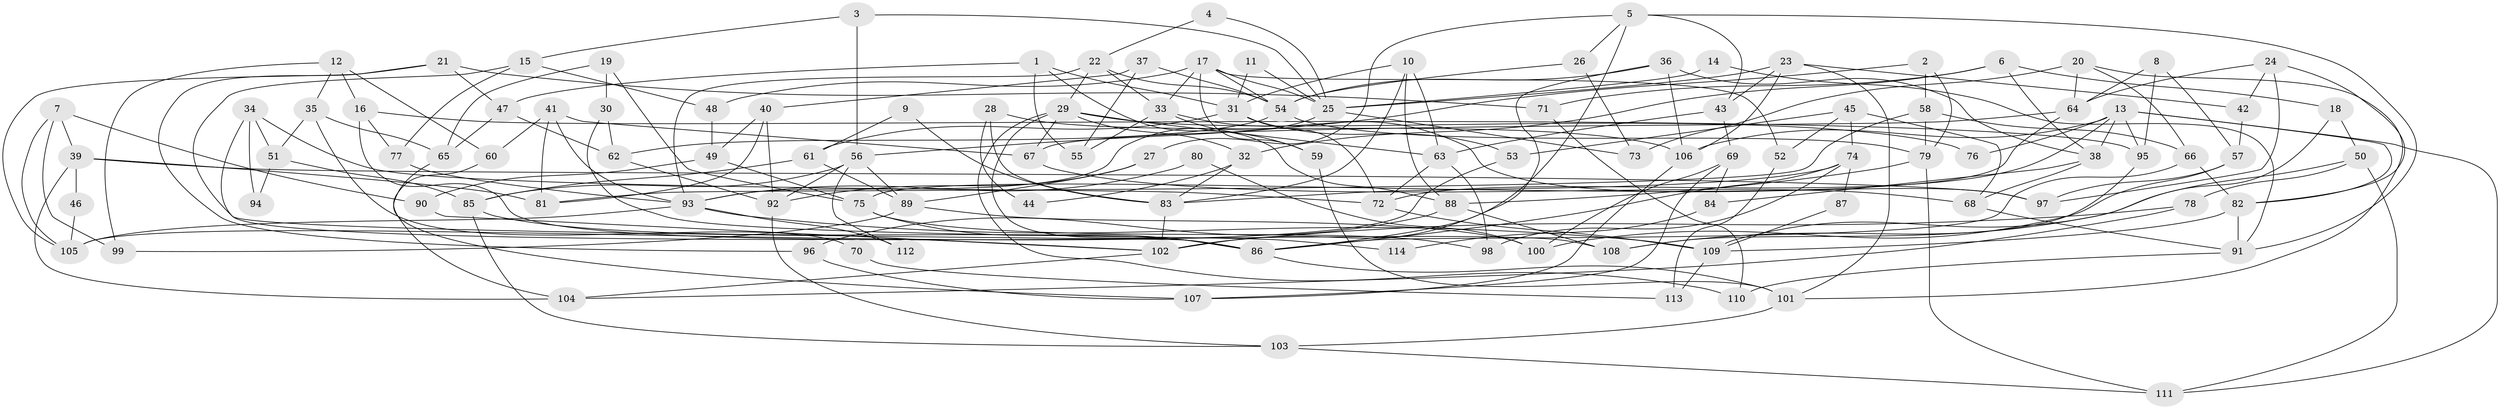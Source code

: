 // coarse degree distribution, {13: 0.03508771929824561, 9: 0.10526315789473684, 5: 0.08771929824561403, 10: 0.03508771929824561, 14: 0.017543859649122806, 2: 0.12280701754385964, 3: 0.19298245614035087, 8: 0.05263157894736842, 6: 0.08771929824561403, 4: 0.19298245614035087, 7: 0.05263157894736842, 1: 0.017543859649122806}
// Generated by graph-tools (version 1.1) at 2025/50/03/04/25 22:50:54]
// undirected, 114 vertices, 228 edges
graph export_dot {
  node [color=gray90,style=filled];
  1;
  2;
  3;
  4;
  5;
  6;
  7;
  8;
  9;
  10;
  11;
  12;
  13;
  14;
  15;
  16;
  17;
  18;
  19;
  20;
  21;
  22;
  23;
  24;
  25;
  26;
  27;
  28;
  29;
  30;
  31;
  32;
  33;
  34;
  35;
  36;
  37;
  38;
  39;
  40;
  41;
  42;
  43;
  44;
  45;
  46;
  47;
  48;
  49;
  50;
  51;
  52;
  53;
  54;
  55;
  56;
  57;
  58;
  59;
  60;
  61;
  62;
  63;
  64;
  65;
  66;
  67;
  68;
  69;
  70;
  71;
  72;
  73;
  74;
  75;
  76;
  77;
  78;
  79;
  80;
  81;
  82;
  83;
  84;
  85;
  86;
  87;
  88;
  89;
  90;
  91;
  92;
  93;
  94;
  95;
  96;
  97;
  98;
  99;
  100;
  101;
  102;
  103;
  104;
  105;
  106;
  107;
  108;
  109;
  110;
  111;
  112;
  113;
  114;
  1 -- 31;
  1 -- 88;
  1 -- 47;
  1 -- 55;
  2 -- 56;
  2 -- 58;
  2 -- 79;
  3 -- 25;
  3 -- 56;
  3 -- 15;
  4 -- 25;
  4 -- 22;
  5 -- 27;
  5 -- 102;
  5 -- 26;
  5 -- 43;
  5 -- 91;
  6 -- 71;
  6 -- 38;
  6 -- 18;
  6 -- 32;
  7 -- 39;
  7 -- 90;
  7 -- 99;
  7 -- 105;
  8 -- 64;
  8 -- 95;
  8 -- 57;
  9 -- 83;
  9 -- 61;
  10 -- 31;
  10 -- 63;
  10 -- 83;
  10 -- 88;
  11 -- 25;
  11 -- 31;
  12 -- 35;
  12 -- 16;
  12 -- 60;
  12 -- 99;
  13 -- 111;
  13 -- 106;
  13 -- 38;
  13 -- 72;
  13 -- 76;
  13 -- 82;
  13 -- 95;
  14 -- 91;
  14 -- 25;
  15 -- 86;
  15 -- 48;
  15 -- 77;
  16 -- 77;
  16 -- 95;
  16 -- 108;
  17 -- 54;
  17 -- 48;
  17 -- 25;
  17 -- 33;
  17 -- 52;
  17 -- 59;
  18 -- 109;
  18 -- 50;
  19 -- 75;
  19 -- 65;
  19 -- 30;
  20 -- 66;
  20 -- 101;
  20 -- 64;
  20 -- 73;
  21 -- 105;
  21 -- 47;
  21 -- 71;
  21 -- 96;
  22 -- 33;
  22 -- 54;
  22 -- 29;
  22 -- 93;
  23 -- 43;
  23 -- 101;
  23 -- 25;
  23 -- 42;
  23 -- 106;
  24 -- 64;
  24 -- 42;
  24 -- 82;
  24 -- 97;
  25 -- 73;
  25 -- 93;
  26 -- 73;
  26 -- 54;
  27 -- 92;
  27 -- 89;
  28 -- 106;
  28 -- 83;
  28 -- 44;
  29 -- 67;
  29 -- 32;
  29 -- 63;
  29 -- 76;
  29 -- 86;
  29 -- 110;
  30 -- 62;
  30 -- 114;
  31 -- 72;
  31 -- 53;
  31 -- 61;
  32 -- 44;
  32 -- 83;
  33 -- 59;
  33 -- 55;
  33 -- 97;
  34 -- 72;
  34 -- 102;
  34 -- 51;
  34 -- 94;
  35 -- 51;
  35 -- 65;
  35 -- 70;
  36 -- 86;
  36 -- 106;
  36 -- 38;
  36 -- 54;
  37 -- 55;
  37 -- 54;
  37 -- 40;
  38 -- 68;
  38 -- 84;
  39 -- 97;
  39 -- 104;
  39 -- 46;
  39 -- 81;
  40 -- 81;
  40 -- 49;
  40 -- 92;
  41 -- 93;
  41 -- 81;
  41 -- 60;
  41 -- 67;
  42 -- 57;
  43 -- 63;
  43 -- 69;
  45 -- 74;
  45 -- 68;
  45 -- 52;
  45 -- 53;
  46 -- 105;
  47 -- 62;
  47 -- 65;
  48 -- 49;
  49 -- 75;
  49 -- 90;
  50 -- 108;
  50 -- 78;
  50 -- 111;
  51 -- 85;
  51 -- 94;
  52 -- 113;
  53 -- 105;
  54 -- 62;
  54 -- 79;
  56 -- 92;
  56 -- 89;
  56 -- 85;
  56 -- 112;
  57 -- 97;
  57 -- 100;
  58 -- 66;
  58 -- 79;
  58 -- 81;
  59 -- 101;
  60 -- 104;
  61 -- 85;
  61 -- 89;
  62 -- 92;
  63 -- 72;
  63 -- 98;
  64 -- 67;
  64 -- 75;
  65 -- 107;
  66 -- 86;
  66 -- 82;
  67 -- 68;
  68 -- 91;
  69 -- 100;
  69 -- 84;
  69 -- 107;
  70 -- 113;
  71 -- 110;
  72 -- 109;
  74 -- 98;
  74 -- 83;
  74 -- 86;
  74 -- 87;
  75 -- 86;
  75 -- 98;
  77 -- 93;
  78 -- 102;
  78 -- 104;
  79 -- 88;
  79 -- 111;
  80 -- 100;
  80 -- 93;
  82 -- 91;
  82 -- 109;
  83 -- 102;
  84 -- 114;
  85 -- 86;
  85 -- 103;
  86 -- 101;
  87 -- 109;
  88 -- 96;
  88 -- 108;
  89 -- 99;
  89 -- 100;
  90 -- 102;
  91 -- 110;
  92 -- 103;
  93 -- 105;
  93 -- 109;
  93 -- 112;
  95 -- 108;
  96 -- 107;
  101 -- 103;
  102 -- 104;
  103 -- 111;
  106 -- 107;
  109 -- 113;
}
